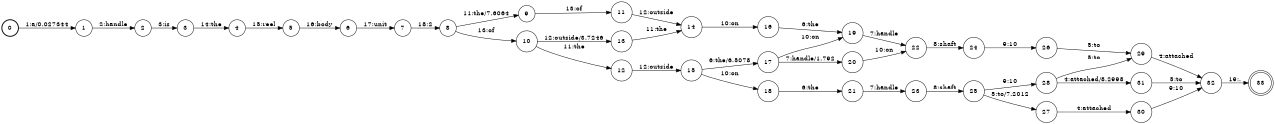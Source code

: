 digraph FST {
rankdir = LR;
size = "8.5,11";
label = "";
center = 1;
orientation = Portrait;
ranksep = "0.4";
nodesep = "0.25";
0 [label = "0", shape = circle, style = bold, fontsize = 14]
	0 -> 1 [label = "1:a/0.027344", fontsize = 14];
1 [label = "1", shape = circle, style = solid, fontsize = 14]
	1 -> 2 [label = "2:handle", fontsize = 14];
2 [label = "2", shape = circle, style = solid, fontsize = 14]
	2 -> 3 [label = "3:is", fontsize = 14];
3 [label = "3", shape = circle, style = solid, fontsize = 14]
	3 -> 4 [label = "14:the", fontsize = 14];
4 [label = "4", shape = circle, style = solid, fontsize = 14]
	4 -> 5 [label = "15:reel", fontsize = 14];
5 [label = "5", shape = circle, style = solid, fontsize = 14]
	5 -> 6 [label = "16:body", fontsize = 14];
6 [label = "6", shape = circle, style = solid, fontsize = 14]
	6 -> 7 [label = "17:unit", fontsize = 14];
7 [label = "7", shape = circle, style = solid, fontsize = 14]
	7 -> 8 [label = "18:2", fontsize = 14];
8 [label = "8", shape = circle, style = solid, fontsize = 14]
	8 -> 10 [label = "13:of", fontsize = 14];
	8 -> 9 [label = "11:the/7.6064", fontsize = 14];
9 [label = "9", shape = circle, style = solid, fontsize = 14]
	9 -> 11 [label = "13:of", fontsize = 14];
10 [label = "10", shape = circle, style = solid, fontsize = 14]
	10 -> 13 [label = "12:outside/3.7246", fontsize = 14];
	10 -> 12 [label = "11:the", fontsize = 14];
11 [label = "11", shape = circle, style = solid, fontsize = 14]
	11 -> 14 [label = "12:outside", fontsize = 14];
12 [label = "12", shape = circle, style = solid, fontsize = 14]
	12 -> 15 [label = "12:outside", fontsize = 14];
13 [label = "13", shape = circle, style = solid, fontsize = 14]
	13 -> 14 [label = "11:the", fontsize = 14];
14 [label = "14", shape = circle, style = solid, fontsize = 14]
	14 -> 16 [label = "10:on", fontsize = 14];
15 [label = "15", shape = circle, style = solid, fontsize = 14]
	15 -> 18 [label = "10:on", fontsize = 14];
	15 -> 17 [label = "6:the/6.5078", fontsize = 14];
16 [label = "16", shape = circle, style = solid, fontsize = 14]
	16 -> 19 [label = "6:the", fontsize = 14];
17 [label = "17", shape = circle, style = solid, fontsize = 14]
	17 -> 20 [label = "7:handle/1.792", fontsize = 14];
	17 -> 19 [label = "10:on", fontsize = 14];
18 [label = "18", shape = circle, style = solid, fontsize = 14]
	18 -> 21 [label = "6:the", fontsize = 14];
19 [label = "19", shape = circle, style = solid, fontsize = 14]
	19 -> 22 [label = "7:handle", fontsize = 14];
20 [label = "20", shape = circle, style = solid, fontsize = 14]
	20 -> 22 [label = "10:on", fontsize = 14];
21 [label = "21", shape = circle, style = solid, fontsize = 14]
	21 -> 23 [label = "7:handle", fontsize = 14];
22 [label = "22", shape = circle, style = solid, fontsize = 14]
	22 -> 24 [label = "8:shaft", fontsize = 14];
23 [label = "23", shape = circle, style = solid, fontsize = 14]
	23 -> 25 [label = "8:shaft", fontsize = 14];
24 [label = "24", shape = circle, style = solid, fontsize = 14]
	24 -> 26 [label = "9:10", fontsize = 14];
25 [label = "25", shape = circle, style = solid, fontsize = 14]
	25 -> 27 [label = "5:to/7.2012", fontsize = 14];
	25 -> 28 [label = "9:10", fontsize = 14];
26 [label = "26", shape = circle, style = solid, fontsize = 14]
	26 -> 29 [label = "5:to", fontsize = 14];
27 [label = "27", shape = circle, style = solid, fontsize = 14]
	27 -> 30 [label = "4:attached", fontsize = 14];
28 [label = "28", shape = circle, style = solid, fontsize = 14]
	28 -> 31 [label = "4:attached/8.2998", fontsize = 14];
	28 -> 29 [label = "5:to", fontsize = 14];
29 [label = "29", shape = circle, style = solid, fontsize = 14]
	29 -> 32 [label = "4:attached", fontsize = 14];
30 [label = "30", shape = circle, style = solid, fontsize = 14]
	30 -> 32 [label = "9:10", fontsize = 14];
31 [label = "31", shape = circle, style = solid, fontsize = 14]
	31 -> 32 [label = "5:to", fontsize = 14];
32 [label = "32", shape = circle, style = solid, fontsize = 14]
	32 -> 33 [label = "19:.", fontsize = 14];
33 [label = "33", shape = doublecircle, style = solid, fontsize = 14]
}

